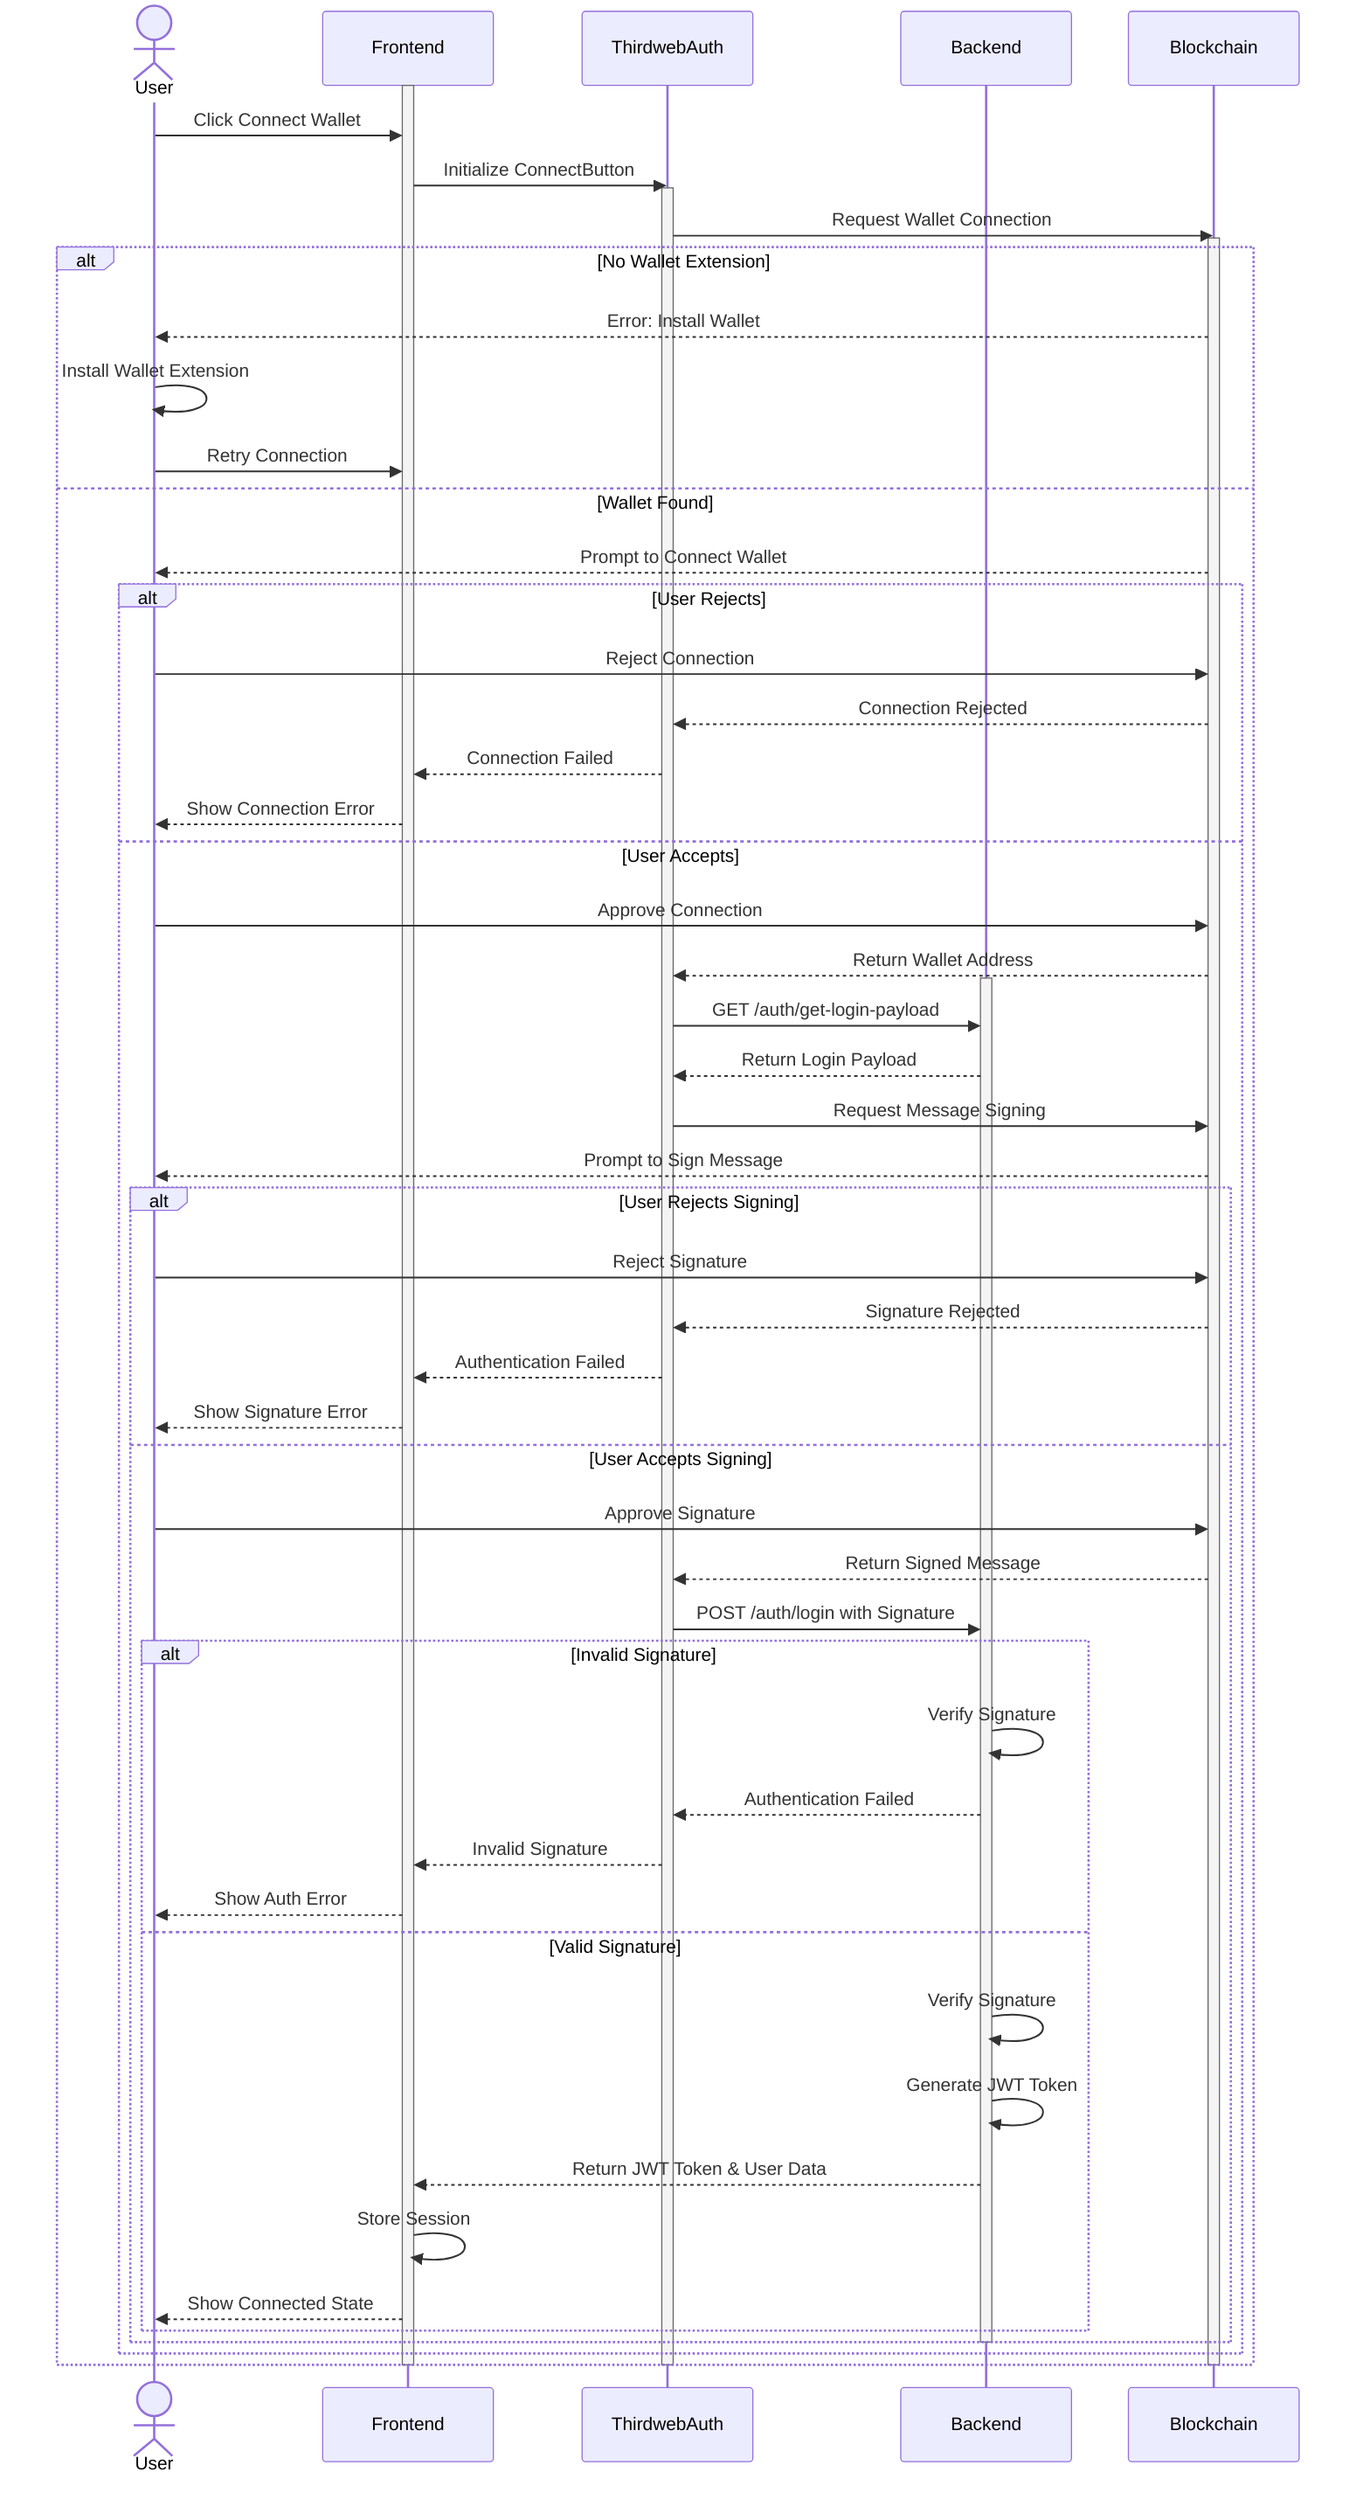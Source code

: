 sequenceDiagram
    actor User
    participant Frontend
    participant ThirdwebAuth
    participant Backend
    participant Blockchain

    activate Frontend
    User->>Frontend: Click Connect Wallet
    Frontend->>ThirdwebAuth: Initialize ConnectButton
    activate ThirdwebAuth
    
    ThirdwebAuth->>Blockchain: Request Wallet Connection
    activate Blockchain
    
    alt No Wallet Extension
        Blockchain-->>User: Error: Install Wallet
        User->>User: Install Wallet Extension
        User->>Frontend: Retry Connection
    else Wallet Found
        Blockchain-->>User: Prompt to Connect Wallet
        
        alt User Rejects
            User->>Blockchain: Reject Connection
            Blockchain-->>ThirdwebAuth: Connection Rejected
            ThirdwebAuth-->>Frontend: Connection Failed
            Frontend-->>User: Show Connection Error
        else User Accepts
            User->>Blockchain: Approve Connection
            Blockchain-->>ThirdwebAuth: Return Wallet Address
            
            activate Backend
            ThirdwebAuth->>Backend: GET /auth/get-login-payload
            Backend-->>ThirdwebAuth: Return Login Payload
            
            ThirdwebAuth->>Blockchain: Request Message Signing
            Blockchain-->>User: Prompt to Sign Message
            
            alt User Rejects Signing
                User->>Blockchain: Reject Signature
                Blockchain-->>ThirdwebAuth: Signature Rejected
                ThirdwebAuth-->>Frontend: Authentication Failed
                Frontend-->>User: Show Signature Error
            else User Accepts Signing
                User->>Blockchain: Approve Signature
                Blockchain-->>ThirdwebAuth: Return Signed Message
                
                ThirdwebAuth->>Backend: POST /auth/login with Signature
                
                alt Invalid Signature
                    Backend->>Backend: Verify Signature
                    Backend-->>ThirdwebAuth: Authentication Failed
                    ThirdwebAuth-->>Frontend: Invalid Signature
                    Frontend-->>User: Show Auth Error
                else Valid Signature
                    Backend->>Backend: Verify Signature
                    Backend->>Backend: Generate JWT Token
                    Backend-->>Frontend: Return JWT Token & User Data
                    
                    Frontend->>Frontend: Store Session
                    Frontend-->>User: Show Connected State
                end
            end
            deactivate Backend
        end
    end
    deactivate Blockchain
    deactivate ThirdwebAuth
    deactivate Frontend